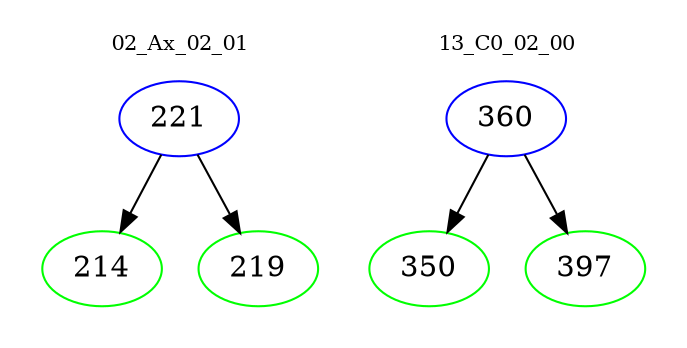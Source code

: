 digraph{
subgraph cluster_0 {
color = white
label = "02_Ax_02_01";
fontsize=10;
T0_221 [label="221", color="blue"]
T0_221 -> T0_214 [color="black"]
T0_214 [label="214", color="green"]
T0_221 -> T0_219 [color="black"]
T0_219 [label="219", color="green"]
}
subgraph cluster_1 {
color = white
label = "13_C0_02_00";
fontsize=10;
T1_360 [label="360", color="blue"]
T1_360 -> T1_350 [color="black"]
T1_350 [label="350", color="green"]
T1_360 -> T1_397 [color="black"]
T1_397 [label="397", color="green"]
}
}

